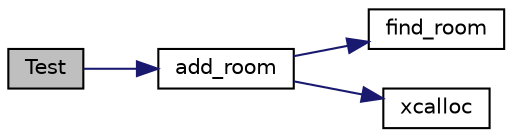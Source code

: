 digraph "Test"
{
 // LATEX_PDF_SIZE
  edge [fontname="Helvetica",fontsize="10",labelfontname="Helvetica",labelfontsize="10"];
  node [fontname="Helvetica",fontsize="10",shape=record];
  rankdir="LR";
  Node1 [label="Test",height=0.2,width=0.4,color="black", fillcolor="grey75", style="filled", fontcolor="black",tooltip=" "];
  Node1 -> Node2 [color="midnightblue",fontsize="10",style="solid",fontname="Helvetica"];
  Node2 [label="add_room",height=0.2,width=0.4,color="black", fillcolor="white", style="filled",URL="$room_8h.html#a2ab5feb4830c297aaf6aa50c23883964",tooltip="Add a new room room to the linked list room."];
  Node2 -> Node3 [color="midnightblue",fontsize="10",style="solid",fontname="Helvetica"];
  Node3 [label="find_room",height=0.2,width=0.4,color="black", fillcolor="white", style="filled",URL="$room_8c.html#acae659308b57651995d3e0089068cfb8",tooltip="Find the room element where the socket is equal to room sock."];
  Node2 -> Node4 [color="midnightblue",fontsize="10",style="solid",fontname="Helvetica"];
  Node4 [label="xcalloc",height=0.2,width=0.4,color="black", fillcolor="white", style="filled",URL="$epoll__server_2utils_2xalloc_8c.html#acf4d2a0b6c4f9229a0f4687202abed54",tooltip="Calloc wrapper that exit on failure."];
}
